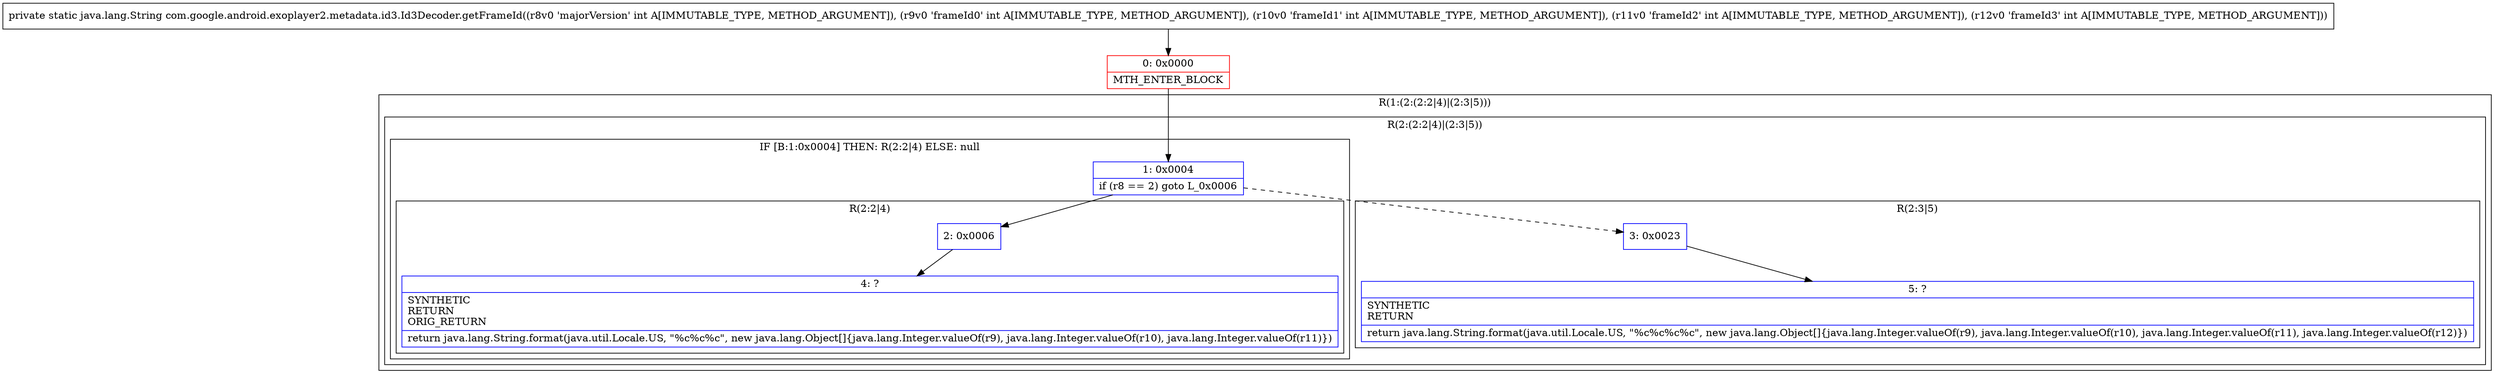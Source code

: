 digraph "CFG forcom.google.android.exoplayer2.metadata.id3.Id3Decoder.getFrameId(IIIII)Ljava\/lang\/String;" {
subgraph cluster_Region_2006402859 {
label = "R(1:(2:(2:2|4)|(2:3|5)))";
node [shape=record,color=blue];
subgraph cluster_Region_1265912818 {
label = "R(2:(2:2|4)|(2:3|5))";
node [shape=record,color=blue];
subgraph cluster_IfRegion_1704012889 {
label = "IF [B:1:0x0004] THEN: R(2:2|4) ELSE: null";
node [shape=record,color=blue];
Node_1 [shape=record,label="{1\:\ 0x0004|if (r8 == 2) goto L_0x0006\l}"];
subgraph cluster_Region_370461066 {
label = "R(2:2|4)";
node [shape=record,color=blue];
Node_2 [shape=record,label="{2\:\ 0x0006}"];
Node_4 [shape=record,label="{4\:\ ?|SYNTHETIC\lRETURN\lORIG_RETURN\l|return java.lang.String.format(java.util.Locale.US, \"%c%c%c\", new java.lang.Object[]\{java.lang.Integer.valueOf(r9), java.lang.Integer.valueOf(r10), java.lang.Integer.valueOf(r11)\})\l}"];
}
}
subgraph cluster_Region_1542941308 {
label = "R(2:3|5)";
node [shape=record,color=blue];
Node_3 [shape=record,label="{3\:\ 0x0023}"];
Node_5 [shape=record,label="{5\:\ ?|SYNTHETIC\lRETURN\l|return java.lang.String.format(java.util.Locale.US, \"%c%c%c%c\", new java.lang.Object[]\{java.lang.Integer.valueOf(r9), java.lang.Integer.valueOf(r10), java.lang.Integer.valueOf(r11), java.lang.Integer.valueOf(r12)\})\l}"];
}
}
}
Node_0 [shape=record,color=red,label="{0\:\ 0x0000|MTH_ENTER_BLOCK\l}"];
MethodNode[shape=record,label="{private static java.lang.String com.google.android.exoplayer2.metadata.id3.Id3Decoder.getFrameId((r8v0 'majorVersion' int A[IMMUTABLE_TYPE, METHOD_ARGUMENT]), (r9v0 'frameId0' int A[IMMUTABLE_TYPE, METHOD_ARGUMENT]), (r10v0 'frameId1' int A[IMMUTABLE_TYPE, METHOD_ARGUMENT]), (r11v0 'frameId2' int A[IMMUTABLE_TYPE, METHOD_ARGUMENT]), (r12v0 'frameId3' int A[IMMUTABLE_TYPE, METHOD_ARGUMENT])) }"];
MethodNode -> Node_0;
Node_1 -> Node_2;
Node_1 -> Node_3[style=dashed];
Node_2 -> Node_4;
Node_3 -> Node_5;
Node_0 -> Node_1;
}

